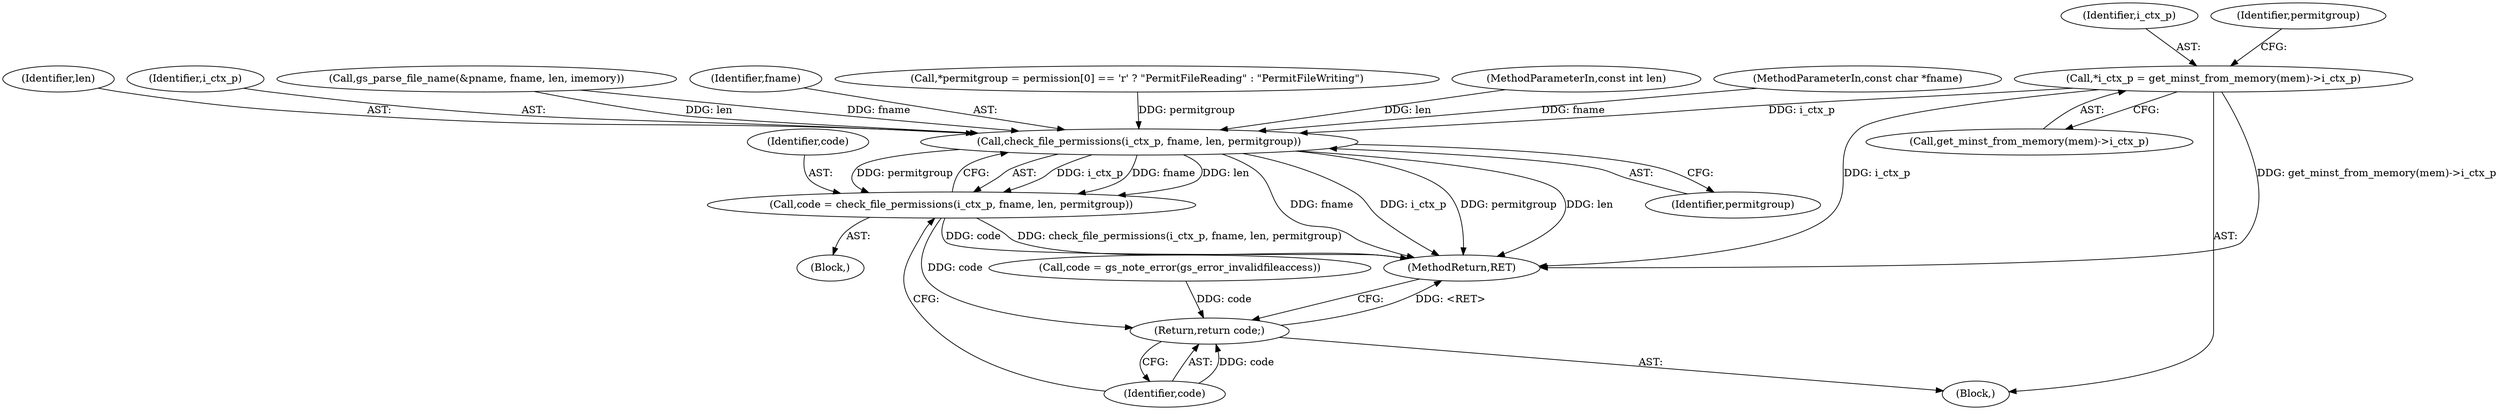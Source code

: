 digraph "0_ghostscript_b60d50b7567369ad856cebe1efb6cd7dd2284219@pointer" {
"1000107" [label="(Call,*i_ctx_p = get_minst_from_memory(mem)->i_ctx_p)"];
"1000167" [label="(Call,check_file_permissions(i_ctx_p, fname, len, permitgroup))"];
"1000165" [label="(Call,code = check_file_permissions(i_ctx_p, fname, len, permitgroup))"];
"1000172" [label="(Return,return code;)"];
"1000159" [label="(Call,code = gs_note_error(gs_error_invalidfileaccess))"];
"1000108" [label="(Identifier,i_ctx_p)"];
"1000116" [label="(Identifier,permitgroup)"];
"1000165" [label="(Call,code = check_file_permissions(i_ctx_p, fname, len, permitgroup))"];
"1000169" [label="(Identifier,fname)"];
"1000166" [label="(Identifier,code)"];
"1000171" [label="(Identifier,permitgroup)"];
"1000173" [label="(Identifier,code)"];
"1000115" [label="(Call,*permitgroup = permission[0] == 'r' ? \"PermitFileReading\" : \"PermitFileWriting\")"];
"1000103" [label="(MethodParameterIn,const int len)"];
"1000172" [label="(Return,return code;)"];
"1000102" [label="(MethodParameterIn,const char *fname)"];
"1000128" [label="(Call,gs_parse_file_name(&pname, fname, len, imemory))"];
"1000107" [label="(Call,*i_ctx_p = get_minst_from_memory(mem)->i_ctx_p)"];
"1000164" [label="(Block,)"];
"1000170" [label="(Identifier,len)"];
"1000167" [label="(Call,check_file_permissions(i_ctx_p, fname, len, permitgroup))"];
"1000174" [label="(MethodReturn,RET)"];
"1000105" [label="(Block,)"];
"1000168" [label="(Identifier,i_ctx_p)"];
"1000109" [label="(Call,get_minst_from_memory(mem)->i_ctx_p)"];
"1000107" -> "1000105"  [label="AST: "];
"1000107" -> "1000109"  [label="CFG: "];
"1000108" -> "1000107"  [label="AST: "];
"1000109" -> "1000107"  [label="AST: "];
"1000116" -> "1000107"  [label="CFG: "];
"1000107" -> "1000174"  [label="DDG: i_ctx_p"];
"1000107" -> "1000174"  [label="DDG: get_minst_from_memory(mem)->i_ctx_p"];
"1000107" -> "1000167"  [label="DDG: i_ctx_p"];
"1000167" -> "1000165"  [label="AST: "];
"1000167" -> "1000171"  [label="CFG: "];
"1000168" -> "1000167"  [label="AST: "];
"1000169" -> "1000167"  [label="AST: "];
"1000170" -> "1000167"  [label="AST: "];
"1000171" -> "1000167"  [label="AST: "];
"1000165" -> "1000167"  [label="CFG: "];
"1000167" -> "1000174"  [label="DDG: fname"];
"1000167" -> "1000174"  [label="DDG: i_ctx_p"];
"1000167" -> "1000174"  [label="DDG: permitgroup"];
"1000167" -> "1000174"  [label="DDG: len"];
"1000167" -> "1000165"  [label="DDG: i_ctx_p"];
"1000167" -> "1000165"  [label="DDG: fname"];
"1000167" -> "1000165"  [label="DDG: len"];
"1000167" -> "1000165"  [label="DDG: permitgroup"];
"1000128" -> "1000167"  [label="DDG: fname"];
"1000128" -> "1000167"  [label="DDG: len"];
"1000102" -> "1000167"  [label="DDG: fname"];
"1000103" -> "1000167"  [label="DDG: len"];
"1000115" -> "1000167"  [label="DDG: permitgroup"];
"1000165" -> "1000164"  [label="AST: "];
"1000166" -> "1000165"  [label="AST: "];
"1000173" -> "1000165"  [label="CFG: "];
"1000165" -> "1000174"  [label="DDG: code"];
"1000165" -> "1000174"  [label="DDG: check_file_permissions(i_ctx_p, fname, len, permitgroup)"];
"1000165" -> "1000172"  [label="DDG: code"];
"1000172" -> "1000105"  [label="AST: "];
"1000172" -> "1000173"  [label="CFG: "];
"1000173" -> "1000172"  [label="AST: "];
"1000174" -> "1000172"  [label="CFG: "];
"1000172" -> "1000174"  [label="DDG: <RET>"];
"1000173" -> "1000172"  [label="DDG: code"];
"1000159" -> "1000172"  [label="DDG: code"];
}
